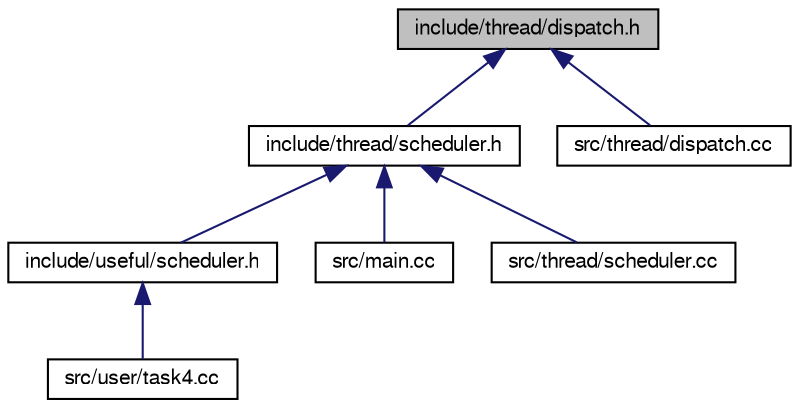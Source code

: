 digraph "include/thread/dispatch.h"
{
  bgcolor="transparent";
  edge [fontname="FreeSans",fontsize="10",labelfontname="FreeSans",labelfontsize="10"];
  node [fontname="FreeSans",fontsize="10",shape=record];
  Node1 [label="include/thread/dispatch.h",height=0.2,width=0.4,color="black", fillcolor="grey75", style="filled" fontcolor="black"];
  Node1 -> Node2 [dir="back",color="midnightblue",fontsize="10",style="solid",fontname="FreeSans"];
  Node2 [label="include/thread/scheduler.h",height=0.2,width=0.4,color="black",URL="$thread_2scheduler_8h.html"];
  Node2 -> Node3 [dir="back",color="midnightblue",fontsize="10",style="solid",fontname="FreeSans"];
  Node3 [label="include/useful/scheduler.h",height=0.2,width=0.4,color="black",URL="$useful_2scheduler_8h.html"];
  Node3 -> Node4 [dir="back",color="midnightblue",fontsize="10",style="solid",fontname="FreeSans"];
  Node4 [label="src/user/task4.cc",height=0.2,width=0.4,color="black",URL="$task4_8cc.html"];
  Node2 -> Node5 [dir="back",color="midnightblue",fontsize="10",style="solid",fontname="FreeSans"];
  Node5 [label="src/main.cc",height=0.2,width=0.4,color="black",URL="$main_8cc.html"];
  Node2 -> Node6 [dir="back",color="midnightblue",fontsize="10",style="solid",fontname="FreeSans"];
  Node6 [label="src/thread/scheduler.cc",height=0.2,width=0.4,color="black",URL="$scheduler_8cc.html"];
  Node1 -> Node7 [dir="back",color="midnightblue",fontsize="10",style="solid",fontname="FreeSans"];
  Node7 [label="src/thread/dispatch.cc",height=0.2,width=0.4,color="black",URL="$dispatch_8cc.html"];
}
